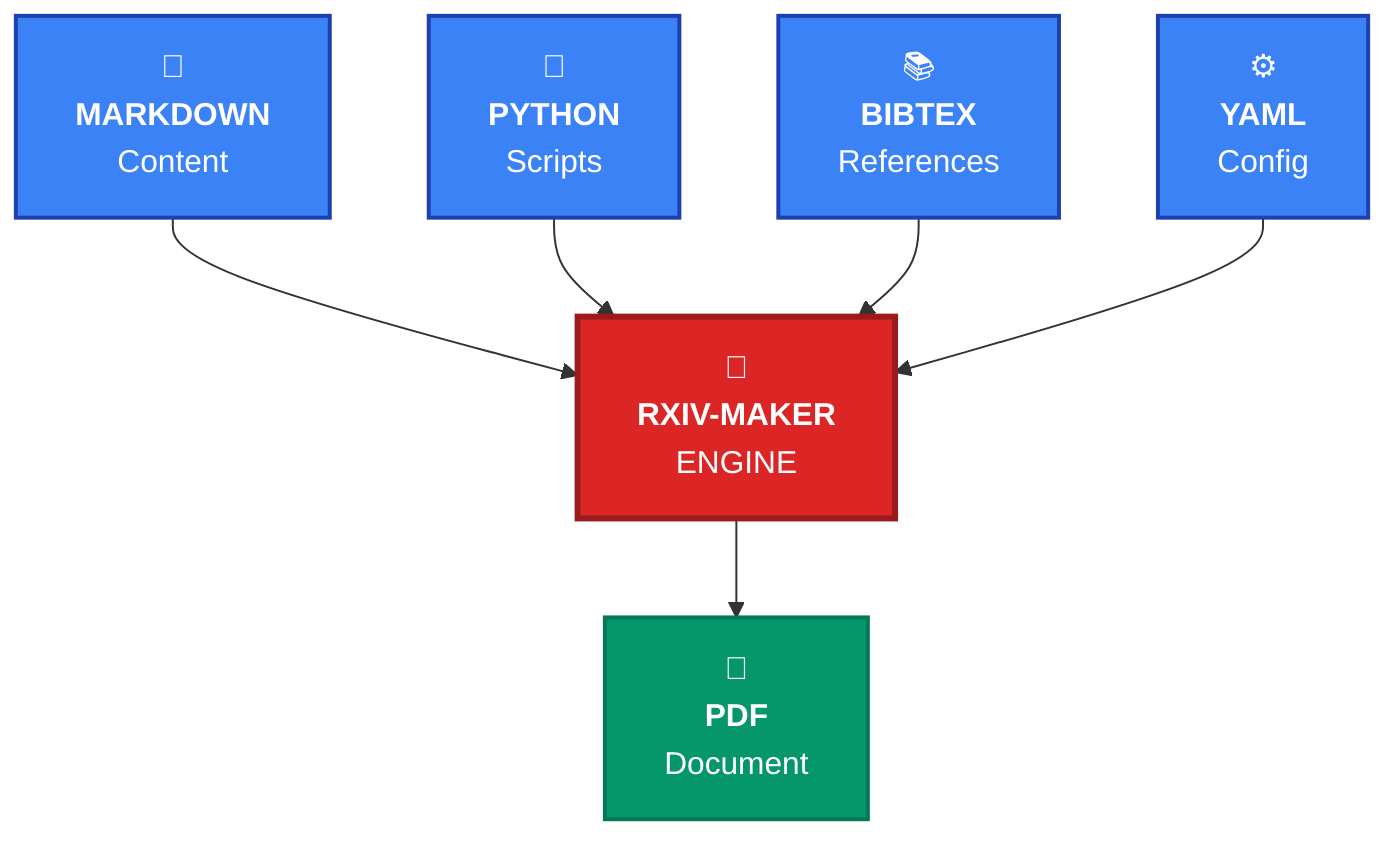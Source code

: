flowchart TD
    A["📝<br/><b>MARKDOWN</b><br/>Content"]
    B["🐍<br/><b>PYTHON</b><br/>Scripts"]
    C["📚<br/><b>BIBTEX</b><br/>References"]
    D["⚙️<br/><b>YAML</b><br/>Config"]

    E["🚀<br/><b>RXIV-MAKER</b><br/>ENGINE"]

    F["📄<br/><b>PDF</b><br/>Document"]

    A --> E
    B --> E
    C --> E
    D --> E
    E --> F

    classDef input fill:#3b82f6,stroke:#1e40af,stroke-width:2px,color:#ffffff
    classDef engine fill:#dc2626,stroke:#991b1b,stroke-width:3px,color:#ffffff
    classDef output fill:#059669,stroke:#047857,stroke-width:2px,color:#ffffff

    class A,B,C,D input
    class E engine
    class F output
